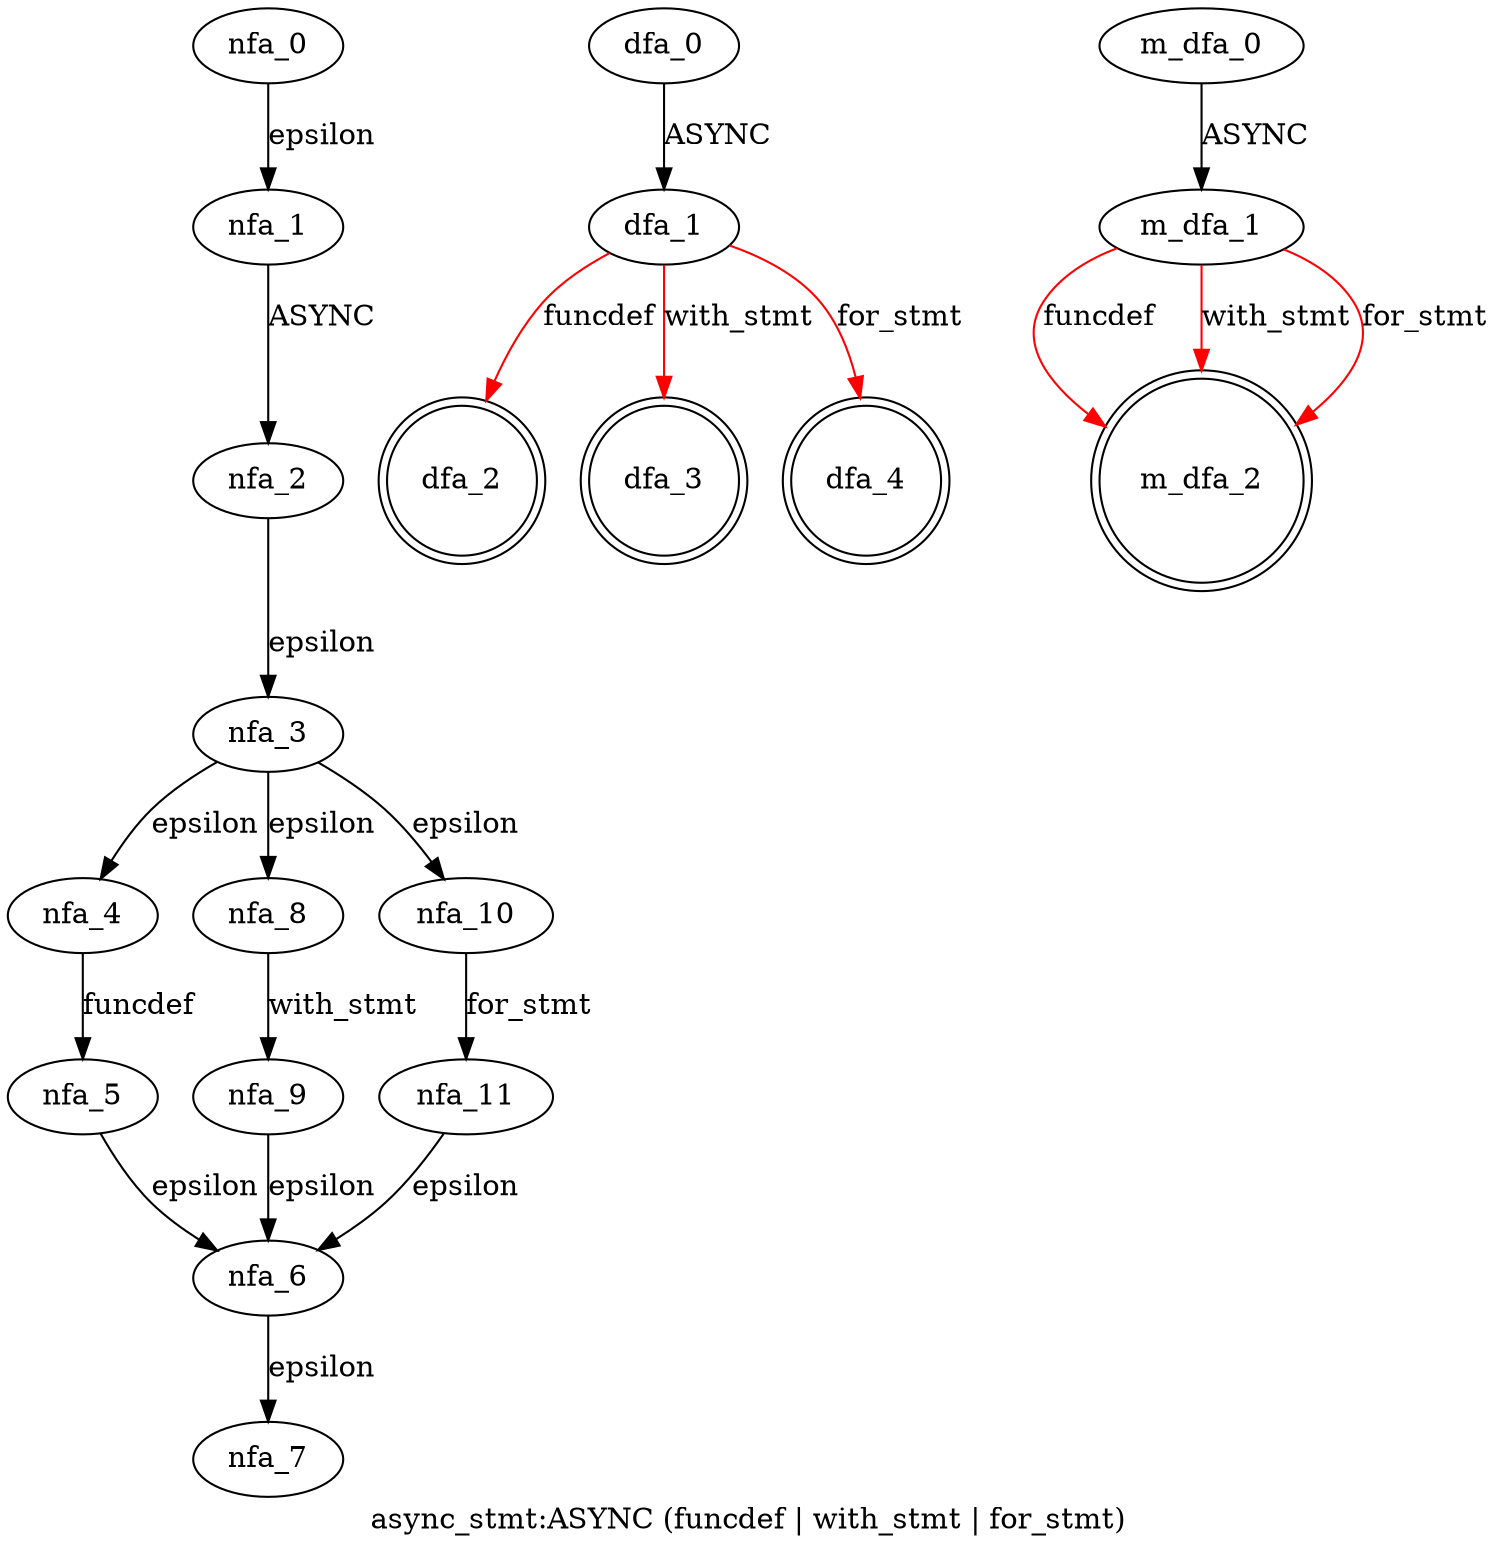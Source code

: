 digraph async_stmt {
 graph[label="async_stmt:ASYNC (funcdef | with_stmt | for_stmt)"]
 subgraph async_stmt_nfa {
  nfa_0->nfa_1[label="epsilon"]
  nfa_1->nfa_2[label="ASYNC"]
  nfa_2->nfa_3[label="epsilon"]
  nfa_3->nfa_4[label="epsilon"]
  nfa_4->nfa_5[label="funcdef"]
  nfa_5->nfa_6[label="epsilon"]
  nfa_6->nfa_7[label="epsilon"]
  nfa_3->nfa_8[label="epsilon"]
  nfa_8->nfa_9[label="with_stmt"]
  nfa_9->nfa_6[label="epsilon"]
  nfa_3->nfa_10[label="epsilon"]
  nfa_10->nfa_11[label="for_stmt"]
  nfa_11->nfa_6[label="epsilon"]
  }
 subgraph async_stmt_dfa {
  dfa_0->dfa_1[label="ASYNC"]
  dfa_1->dfa_2[label="funcdef",color=red]
  dfa_1->dfa_3[label="with_stmt",color=red]
  dfa_1->dfa_4[label="for_stmt",color=red]
  dfa_2[shape=doublecircle]
  dfa_3[shape=doublecircle]
  dfa_4[shape=doublecircle]
  }
 subgraph async_stmt_m_dfa {
  m_dfa_0->m_dfa_1[label="ASYNC"]
  m_dfa_1->m_dfa_2[label="funcdef",color=red]
  m_dfa_1->m_dfa_2[label="with_stmt",color=red]
  m_dfa_1->m_dfa_2[label="for_stmt",color=red]
  m_dfa_2[shape=doublecircle]
  }
}
